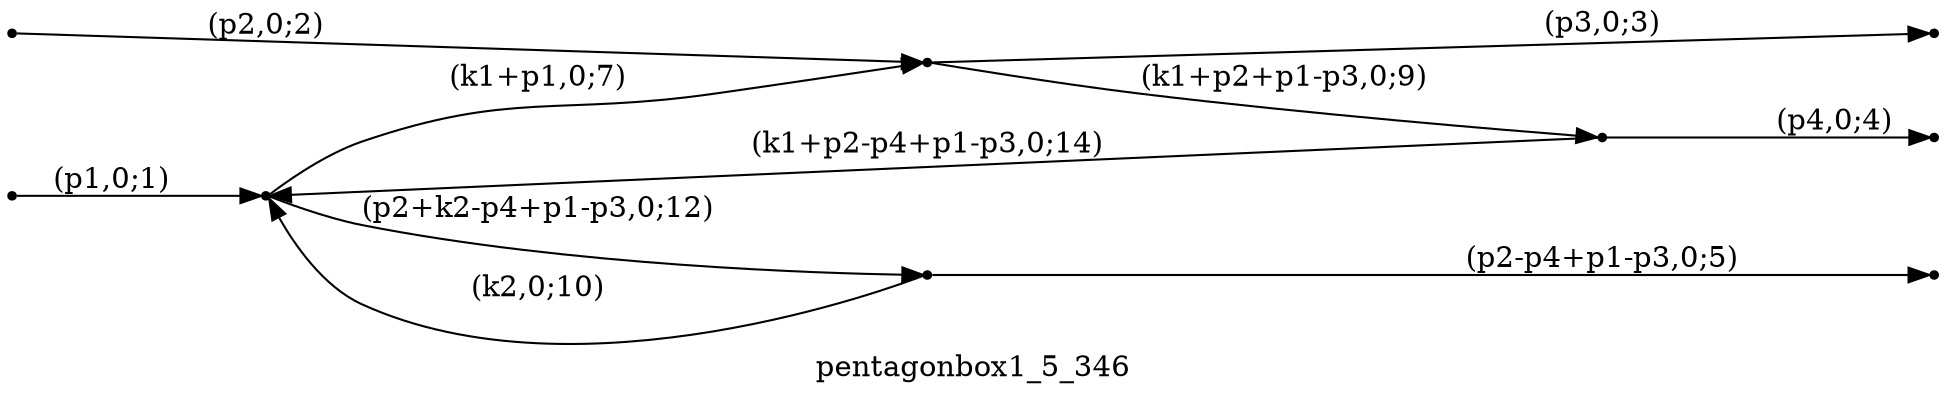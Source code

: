 digraph pentagonbox1_5_346 {
  label="pentagonbox1_5_346";
  rankdir="LR";
  subgraph edges {
    -1 -> 4 [label="(p1,0;1)"];
    -2 -> 1 [label="(p2,0;2)"];
    1 -> -3 [label="(p3,0;3)"];
    3 -> -4 [label="(p4,0;4)"];
    2 -> -5 [label="(p2-p4+p1-p3,0;5)"];
    4 -> 1 [label="(k1+p1,0;7)"];
    1 -> 3 [label="(k1+p2+p1-p3,0;9)"];
    2 -> 4 [label="(k2,0;10)"];
    4 -> 2 [label="(p2+k2-p4+p1-p3,0;12)"];
    3 -> 4 [label="(k1+p2-p4+p1-p3,0;14)"];
  }
  subgraph incoming { rank="source"; -1; -2; }
  subgraph outgoing { rank="sink"; -3; -4; -5; }
-5 [shape=point];
-4 [shape=point];
-3 [shape=point];
-2 [shape=point];
-1 [shape=point];
1 [shape=point];
2 [shape=point];
3 [shape=point];
4 [shape=point];
}

